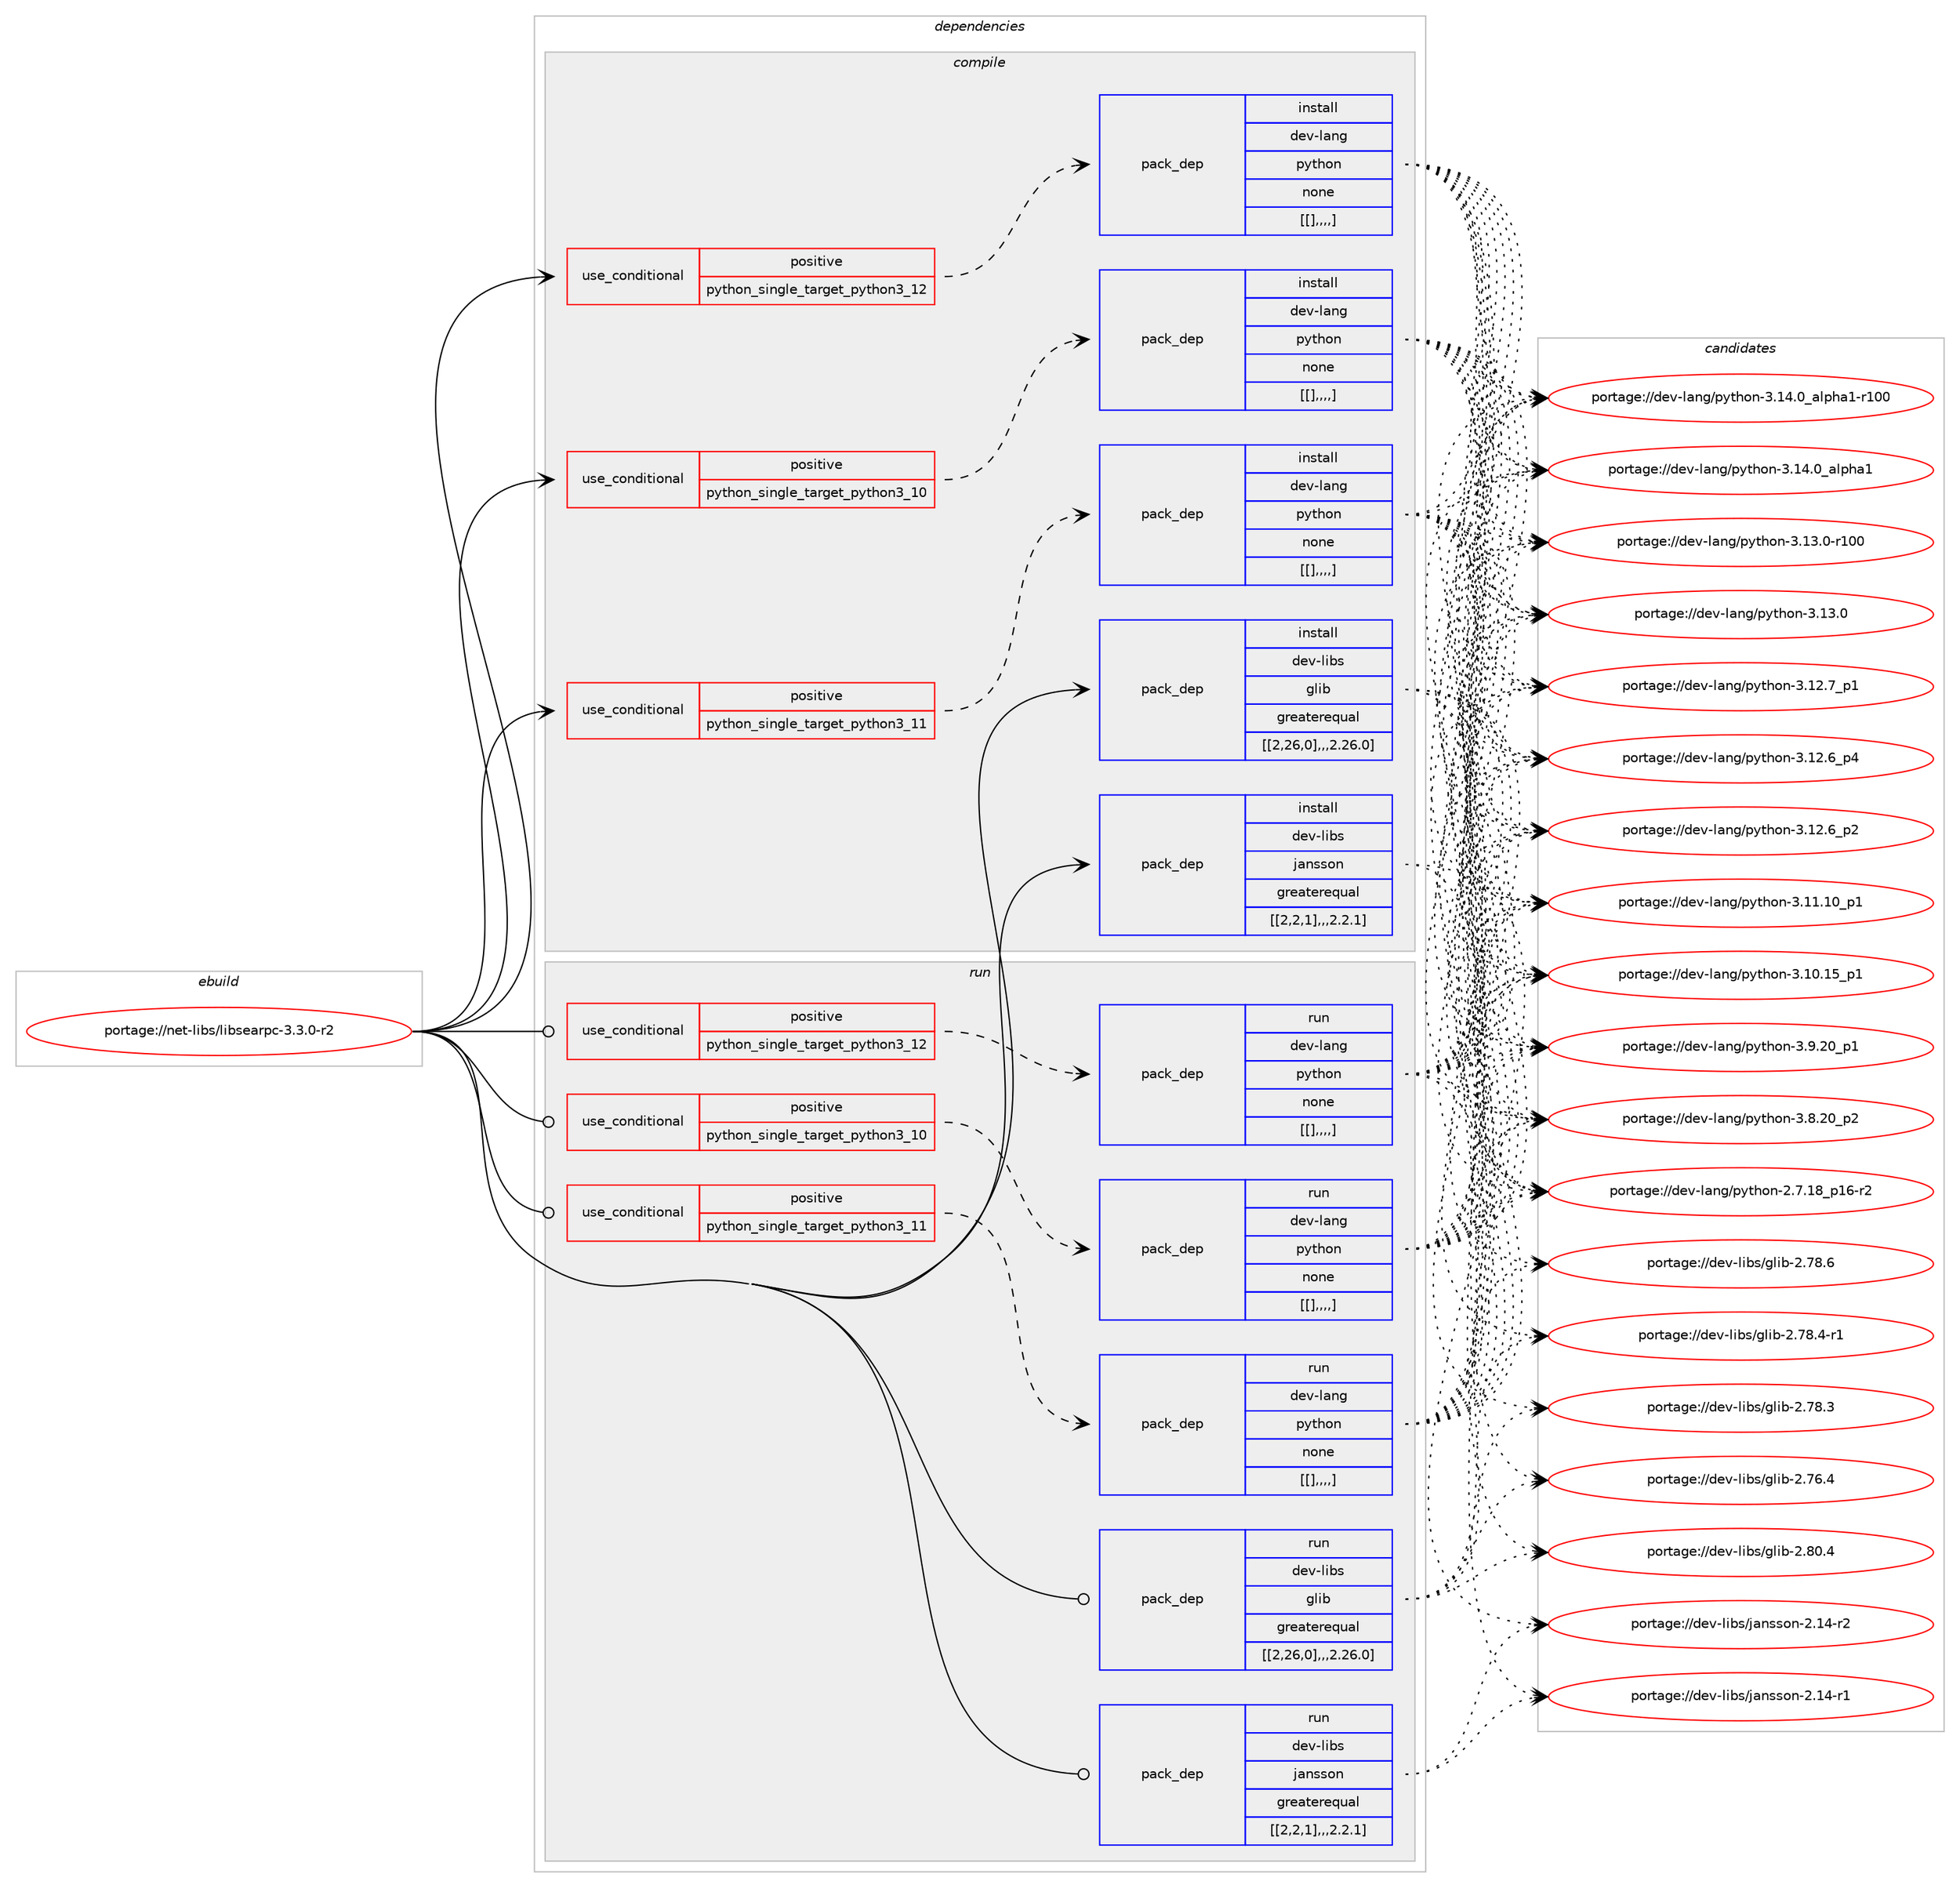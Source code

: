 digraph prolog {

# *************
# Graph options
# *************

newrank=true;
concentrate=true;
compound=true;
graph [rankdir=LR,fontname=Helvetica,fontsize=10,ranksep=1.5];#, ranksep=2.5, nodesep=0.2];
edge  [arrowhead=vee];
node  [fontname=Helvetica,fontsize=10];

# **********
# The ebuild
# **********

subgraph cluster_leftcol {
color=gray;
label=<<i>ebuild</i>>;
id [label="portage://net-libs/libsearpc-3.3.0-r2", color=red, width=4, href="../net-libs/libsearpc-3.3.0-r2.svg"];
}

# ****************
# The dependencies
# ****************

subgraph cluster_midcol {
color=gray;
label=<<i>dependencies</i>>;
subgraph cluster_compile {
fillcolor="#eeeeee";
style=filled;
label=<<i>compile</i>>;
subgraph cond100655 {
dependency384110 [label=<<TABLE BORDER="0" CELLBORDER="1" CELLSPACING="0" CELLPADDING="4"><TR><TD ROWSPAN="3" CELLPADDING="10">use_conditional</TD></TR><TR><TD>positive</TD></TR><TR><TD>python_single_target_python3_10</TD></TR></TABLE>>, shape=none, color=red];
subgraph pack280503 {
dependency384135 [label=<<TABLE BORDER="0" CELLBORDER="1" CELLSPACING="0" CELLPADDING="4" WIDTH="220"><TR><TD ROWSPAN="6" CELLPADDING="30">pack_dep</TD></TR><TR><TD WIDTH="110">install</TD></TR><TR><TD>dev-lang</TD></TR><TR><TD>python</TD></TR><TR><TD>none</TD></TR><TR><TD>[[],,,,]</TD></TR></TABLE>>, shape=none, color=blue];
}
dependency384110:e -> dependency384135:w [weight=20,style="dashed",arrowhead="vee"];
}
id:e -> dependency384110:w [weight=20,style="solid",arrowhead="vee"];
subgraph cond100665 {
dependency384153 [label=<<TABLE BORDER="0" CELLBORDER="1" CELLSPACING="0" CELLPADDING="4"><TR><TD ROWSPAN="3" CELLPADDING="10">use_conditional</TD></TR><TR><TD>positive</TD></TR><TR><TD>python_single_target_python3_11</TD></TR></TABLE>>, shape=none, color=red];
subgraph pack280578 {
dependency384218 [label=<<TABLE BORDER="0" CELLBORDER="1" CELLSPACING="0" CELLPADDING="4" WIDTH="220"><TR><TD ROWSPAN="6" CELLPADDING="30">pack_dep</TD></TR><TR><TD WIDTH="110">install</TD></TR><TR><TD>dev-lang</TD></TR><TR><TD>python</TD></TR><TR><TD>none</TD></TR><TR><TD>[[],,,,]</TD></TR></TABLE>>, shape=none, color=blue];
}
dependency384153:e -> dependency384218:w [weight=20,style="dashed",arrowhead="vee"];
}
id:e -> dependency384153:w [weight=20,style="solid",arrowhead="vee"];
subgraph cond100698 {
dependency384246 [label=<<TABLE BORDER="0" CELLBORDER="1" CELLSPACING="0" CELLPADDING="4"><TR><TD ROWSPAN="3" CELLPADDING="10">use_conditional</TD></TR><TR><TD>positive</TD></TR><TR><TD>python_single_target_python3_12</TD></TR></TABLE>>, shape=none, color=red];
subgraph pack280599 {
dependency384276 [label=<<TABLE BORDER="0" CELLBORDER="1" CELLSPACING="0" CELLPADDING="4" WIDTH="220"><TR><TD ROWSPAN="6" CELLPADDING="30">pack_dep</TD></TR><TR><TD WIDTH="110">install</TD></TR><TR><TD>dev-lang</TD></TR><TR><TD>python</TD></TR><TR><TD>none</TD></TR><TR><TD>[[],,,,]</TD></TR></TABLE>>, shape=none, color=blue];
}
dependency384246:e -> dependency384276:w [weight=20,style="dashed",arrowhead="vee"];
}
id:e -> dependency384246:w [weight=20,style="solid",arrowhead="vee"];
subgraph pack280620 {
dependency384284 [label=<<TABLE BORDER="0" CELLBORDER="1" CELLSPACING="0" CELLPADDING="4" WIDTH="220"><TR><TD ROWSPAN="6" CELLPADDING="30">pack_dep</TD></TR><TR><TD WIDTH="110">install</TD></TR><TR><TD>dev-libs</TD></TR><TR><TD>glib</TD></TR><TR><TD>greaterequal</TD></TR><TR><TD>[[2,26,0],,,2.26.0]</TD></TR></TABLE>>, shape=none, color=blue];
}
id:e -> dependency384284:w [weight=20,style="solid",arrowhead="vee"];
subgraph pack280633 {
dependency384351 [label=<<TABLE BORDER="0" CELLBORDER="1" CELLSPACING="0" CELLPADDING="4" WIDTH="220"><TR><TD ROWSPAN="6" CELLPADDING="30">pack_dep</TD></TR><TR><TD WIDTH="110">install</TD></TR><TR><TD>dev-libs</TD></TR><TR><TD>jansson</TD></TR><TR><TD>greaterequal</TD></TR><TR><TD>[[2,2,1],,,2.2.1]</TD></TR></TABLE>>, shape=none, color=blue];
}
id:e -> dependency384351:w [weight=20,style="solid",arrowhead="vee"];
}
subgraph cluster_compileandrun {
fillcolor="#eeeeee";
style=filled;
label=<<i>compile and run</i>>;
}
subgraph cluster_run {
fillcolor="#eeeeee";
style=filled;
label=<<i>run</i>>;
subgraph cond100745 {
dependency384356 [label=<<TABLE BORDER="0" CELLBORDER="1" CELLSPACING="0" CELLPADDING="4"><TR><TD ROWSPAN="3" CELLPADDING="10">use_conditional</TD></TR><TR><TD>positive</TD></TR><TR><TD>python_single_target_python3_10</TD></TR></TABLE>>, shape=none, color=red];
subgraph pack280675 {
dependency384389 [label=<<TABLE BORDER="0" CELLBORDER="1" CELLSPACING="0" CELLPADDING="4" WIDTH="220"><TR><TD ROWSPAN="6" CELLPADDING="30">pack_dep</TD></TR><TR><TD WIDTH="110">run</TD></TR><TR><TD>dev-lang</TD></TR><TR><TD>python</TD></TR><TR><TD>none</TD></TR><TR><TD>[[],,,,]</TD></TR></TABLE>>, shape=none, color=blue];
}
dependency384356:e -> dependency384389:w [weight=20,style="dashed",arrowhead="vee"];
}
id:e -> dependency384356:w [weight=20,style="solid",arrowhead="odot"];
subgraph cond100764 {
dependency384395 [label=<<TABLE BORDER="0" CELLBORDER="1" CELLSPACING="0" CELLPADDING="4"><TR><TD ROWSPAN="3" CELLPADDING="10">use_conditional</TD></TR><TR><TD>positive</TD></TR><TR><TD>python_single_target_python3_11</TD></TR></TABLE>>, shape=none, color=red];
subgraph pack280692 {
dependency384434 [label=<<TABLE BORDER="0" CELLBORDER="1" CELLSPACING="0" CELLPADDING="4" WIDTH="220"><TR><TD ROWSPAN="6" CELLPADDING="30">pack_dep</TD></TR><TR><TD WIDTH="110">run</TD></TR><TR><TD>dev-lang</TD></TR><TR><TD>python</TD></TR><TR><TD>none</TD></TR><TR><TD>[[],,,,]</TD></TR></TABLE>>, shape=none, color=blue];
}
dependency384395:e -> dependency384434:w [weight=20,style="dashed",arrowhead="vee"];
}
id:e -> dependency384395:w [weight=20,style="solid",arrowhead="odot"];
subgraph cond100790 {
dependency384476 [label=<<TABLE BORDER="0" CELLBORDER="1" CELLSPACING="0" CELLPADDING="4"><TR><TD ROWSPAN="3" CELLPADDING="10">use_conditional</TD></TR><TR><TD>positive</TD></TR><TR><TD>python_single_target_python3_12</TD></TR></TABLE>>, shape=none, color=red];
subgraph pack280752 {
dependency384497 [label=<<TABLE BORDER="0" CELLBORDER="1" CELLSPACING="0" CELLPADDING="4" WIDTH="220"><TR><TD ROWSPAN="6" CELLPADDING="30">pack_dep</TD></TR><TR><TD WIDTH="110">run</TD></TR><TR><TD>dev-lang</TD></TR><TR><TD>python</TD></TR><TR><TD>none</TD></TR><TR><TD>[[],,,,]</TD></TR></TABLE>>, shape=none, color=blue];
}
dependency384476:e -> dependency384497:w [weight=20,style="dashed",arrowhead="vee"];
}
id:e -> dependency384476:w [weight=20,style="solid",arrowhead="odot"];
subgraph pack280768 {
dependency384517 [label=<<TABLE BORDER="0" CELLBORDER="1" CELLSPACING="0" CELLPADDING="4" WIDTH="220"><TR><TD ROWSPAN="6" CELLPADDING="30">pack_dep</TD></TR><TR><TD WIDTH="110">run</TD></TR><TR><TD>dev-libs</TD></TR><TR><TD>glib</TD></TR><TR><TD>greaterequal</TD></TR><TR><TD>[[2,26,0],,,2.26.0]</TD></TR></TABLE>>, shape=none, color=blue];
}
id:e -> dependency384517:w [weight=20,style="solid",arrowhead="odot"];
subgraph pack280796 {
dependency384557 [label=<<TABLE BORDER="0" CELLBORDER="1" CELLSPACING="0" CELLPADDING="4" WIDTH="220"><TR><TD ROWSPAN="6" CELLPADDING="30">pack_dep</TD></TR><TR><TD WIDTH="110">run</TD></TR><TR><TD>dev-libs</TD></TR><TR><TD>jansson</TD></TR><TR><TD>greaterequal</TD></TR><TR><TD>[[2,2,1],,,2.2.1]</TD></TR></TABLE>>, shape=none, color=blue];
}
id:e -> dependency384557:w [weight=20,style="solid",arrowhead="odot"];
}
}

# **************
# The candidates
# **************

subgraph cluster_choices {
rank=same;
color=gray;
label=<<i>candidates</i>>;

subgraph choice280291 {
color=black;
nodesep=1;
choice100101118451089711010347112121116104111110455146495246489597108112104974945114494848 [label="portage://dev-lang/python-3.14.0_alpha1-r100", color=red, width=4,href="../dev-lang/python-3.14.0_alpha1-r100.svg"];
choice1001011184510897110103471121211161041111104551464952464895971081121049749 [label="portage://dev-lang/python-3.14.0_alpha1", color=red, width=4,href="../dev-lang/python-3.14.0_alpha1.svg"];
choice1001011184510897110103471121211161041111104551464951464845114494848 [label="portage://dev-lang/python-3.13.0-r100", color=red, width=4,href="../dev-lang/python-3.13.0-r100.svg"];
choice10010111845108971101034711212111610411111045514649514648 [label="portage://dev-lang/python-3.13.0", color=red, width=4,href="../dev-lang/python-3.13.0.svg"];
choice100101118451089711010347112121116104111110455146495046559511249 [label="portage://dev-lang/python-3.12.7_p1", color=red, width=4,href="../dev-lang/python-3.12.7_p1.svg"];
choice100101118451089711010347112121116104111110455146495046549511252 [label="portage://dev-lang/python-3.12.6_p4", color=red, width=4,href="../dev-lang/python-3.12.6_p4.svg"];
choice100101118451089711010347112121116104111110455146495046549511250 [label="portage://dev-lang/python-3.12.6_p2", color=red, width=4,href="../dev-lang/python-3.12.6_p2.svg"];
choice10010111845108971101034711212111610411111045514649494649489511249 [label="portage://dev-lang/python-3.11.10_p1", color=red, width=4,href="../dev-lang/python-3.11.10_p1.svg"];
choice10010111845108971101034711212111610411111045514649484649539511249 [label="portage://dev-lang/python-3.10.15_p1", color=red, width=4,href="../dev-lang/python-3.10.15_p1.svg"];
choice100101118451089711010347112121116104111110455146574650489511249 [label="portage://dev-lang/python-3.9.20_p1", color=red, width=4,href="../dev-lang/python-3.9.20_p1.svg"];
choice100101118451089711010347112121116104111110455146564650489511250 [label="portage://dev-lang/python-3.8.20_p2", color=red, width=4,href="../dev-lang/python-3.8.20_p2.svg"];
choice100101118451089711010347112121116104111110455046554649569511249544511450 [label="portage://dev-lang/python-2.7.18_p16-r2", color=red, width=4,href="../dev-lang/python-2.7.18_p16-r2.svg"];
dependency384135:e -> choice100101118451089711010347112121116104111110455146495246489597108112104974945114494848:w [style=dotted,weight="100"];
dependency384135:e -> choice1001011184510897110103471121211161041111104551464952464895971081121049749:w [style=dotted,weight="100"];
dependency384135:e -> choice1001011184510897110103471121211161041111104551464951464845114494848:w [style=dotted,weight="100"];
dependency384135:e -> choice10010111845108971101034711212111610411111045514649514648:w [style=dotted,weight="100"];
dependency384135:e -> choice100101118451089711010347112121116104111110455146495046559511249:w [style=dotted,weight="100"];
dependency384135:e -> choice100101118451089711010347112121116104111110455146495046549511252:w [style=dotted,weight="100"];
dependency384135:e -> choice100101118451089711010347112121116104111110455146495046549511250:w [style=dotted,weight="100"];
dependency384135:e -> choice10010111845108971101034711212111610411111045514649494649489511249:w [style=dotted,weight="100"];
dependency384135:e -> choice10010111845108971101034711212111610411111045514649484649539511249:w [style=dotted,weight="100"];
dependency384135:e -> choice100101118451089711010347112121116104111110455146574650489511249:w [style=dotted,weight="100"];
dependency384135:e -> choice100101118451089711010347112121116104111110455146564650489511250:w [style=dotted,weight="100"];
dependency384135:e -> choice100101118451089711010347112121116104111110455046554649569511249544511450:w [style=dotted,weight="100"];
}
subgraph choice280300 {
color=black;
nodesep=1;
choice100101118451089711010347112121116104111110455146495246489597108112104974945114494848 [label="portage://dev-lang/python-3.14.0_alpha1-r100", color=red, width=4,href="../dev-lang/python-3.14.0_alpha1-r100.svg"];
choice1001011184510897110103471121211161041111104551464952464895971081121049749 [label="portage://dev-lang/python-3.14.0_alpha1", color=red, width=4,href="../dev-lang/python-3.14.0_alpha1.svg"];
choice1001011184510897110103471121211161041111104551464951464845114494848 [label="portage://dev-lang/python-3.13.0-r100", color=red, width=4,href="../dev-lang/python-3.13.0-r100.svg"];
choice10010111845108971101034711212111610411111045514649514648 [label="portage://dev-lang/python-3.13.0", color=red, width=4,href="../dev-lang/python-3.13.0.svg"];
choice100101118451089711010347112121116104111110455146495046559511249 [label="portage://dev-lang/python-3.12.7_p1", color=red, width=4,href="../dev-lang/python-3.12.7_p1.svg"];
choice100101118451089711010347112121116104111110455146495046549511252 [label="portage://dev-lang/python-3.12.6_p4", color=red, width=4,href="../dev-lang/python-3.12.6_p4.svg"];
choice100101118451089711010347112121116104111110455146495046549511250 [label="portage://dev-lang/python-3.12.6_p2", color=red, width=4,href="../dev-lang/python-3.12.6_p2.svg"];
choice10010111845108971101034711212111610411111045514649494649489511249 [label="portage://dev-lang/python-3.11.10_p1", color=red, width=4,href="../dev-lang/python-3.11.10_p1.svg"];
choice10010111845108971101034711212111610411111045514649484649539511249 [label="portage://dev-lang/python-3.10.15_p1", color=red, width=4,href="../dev-lang/python-3.10.15_p1.svg"];
choice100101118451089711010347112121116104111110455146574650489511249 [label="portage://dev-lang/python-3.9.20_p1", color=red, width=4,href="../dev-lang/python-3.9.20_p1.svg"];
choice100101118451089711010347112121116104111110455146564650489511250 [label="portage://dev-lang/python-3.8.20_p2", color=red, width=4,href="../dev-lang/python-3.8.20_p2.svg"];
choice100101118451089711010347112121116104111110455046554649569511249544511450 [label="portage://dev-lang/python-2.7.18_p16-r2", color=red, width=4,href="../dev-lang/python-2.7.18_p16-r2.svg"];
dependency384218:e -> choice100101118451089711010347112121116104111110455146495246489597108112104974945114494848:w [style=dotted,weight="100"];
dependency384218:e -> choice1001011184510897110103471121211161041111104551464952464895971081121049749:w [style=dotted,weight="100"];
dependency384218:e -> choice1001011184510897110103471121211161041111104551464951464845114494848:w [style=dotted,weight="100"];
dependency384218:e -> choice10010111845108971101034711212111610411111045514649514648:w [style=dotted,weight="100"];
dependency384218:e -> choice100101118451089711010347112121116104111110455146495046559511249:w [style=dotted,weight="100"];
dependency384218:e -> choice100101118451089711010347112121116104111110455146495046549511252:w [style=dotted,weight="100"];
dependency384218:e -> choice100101118451089711010347112121116104111110455146495046549511250:w [style=dotted,weight="100"];
dependency384218:e -> choice10010111845108971101034711212111610411111045514649494649489511249:w [style=dotted,weight="100"];
dependency384218:e -> choice10010111845108971101034711212111610411111045514649484649539511249:w [style=dotted,weight="100"];
dependency384218:e -> choice100101118451089711010347112121116104111110455146574650489511249:w [style=dotted,weight="100"];
dependency384218:e -> choice100101118451089711010347112121116104111110455146564650489511250:w [style=dotted,weight="100"];
dependency384218:e -> choice100101118451089711010347112121116104111110455046554649569511249544511450:w [style=dotted,weight="100"];
}
subgraph choice280312 {
color=black;
nodesep=1;
choice100101118451089711010347112121116104111110455146495246489597108112104974945114494848 [label="portage://dev-lang/python-3.14.0_alpha1-r100", color=red, width=4,href="../dev-lang/python-3.14.0_alpha1-r100.svg"];
choice1001011184510897110103471121211161041111104551464952464895971081121049749 [label="portage://dev-lang/python-3.14.0_alpha1", color=red, width=4,href="../dev-lang/python-3.14.0_alpha1.svg"];
choice1001011184510897110103471121211161041111104551464951464845114494848 [label="portage://dev-lang/python-3.13.0-r100", color=red, width=4,href="../dev-lang/python-3.13.0-r100.svg"];
choice10010111845108971101034711212111610411111045514649514648 [label="portage://dev-lang/python-3.13.0", color=red, width=4,href="../dev-lang/python-3.13.0.svg"];
choice100101118451089711010347112121116104111110455146495046559511249 [label="portage://dev-lang/python-3.12.7_p1", color=red, width=4,href="../dev-lang/python-3.12.7_p1.svg"];
choice100101118451089711010347112121116104111110455146495046549511252 [label="portage://dev-lang/python-3.12.6_p4", color=red, width=4,href="../dev-lang/python-3.12.6_p4.svg"];
choice100101118451089711010347112121116104111110455146495046549511250 [label="portage://dev-lang/python-3.12.6_p2", color=red, width=4,href="../dev-lang/python-3.12.6_p2.svg"];
choice10010111845108971101034711212111610411111045514649494649489511249 [label="portage://dev-lang/python-3.11.10_p1", color=red, width=4,href="../dev-lang/python-3.11.10_p1.svg"];
choice10010111845108971101034711212111610411111045514649484649539511249 [label="portage://dev-lang/python-3.10.15_p1", color=red, width=4,href="../dev-lang/python-3.10.15_p1.svg"];
choice100101118451089711010347112121116104111110455146574650489511249 [label="portage://dev-lang/python-3.9.20_p1", color=red, width=4,href="../dev-lang/python-3.9.20_p1.svg"];
choice100101118451089711010347112121116104111110455146564650489511250 [label="portage://dev-lang/python-3.8.20_p2", color=red, width=4,href="../dev-lang/python-3.8.20_p2.svg"];
choice100101118451089711010347112121116104111110455046554649569511249544511450 [label="portage://dev-lang/python-2.7.18_p16-r2", color=red, width=4,href="../dev-lang/python-2.7.18_p16-r2.svg"];
dependency384276:e -> choice100101118451089711010347112121116104111110455146495246489597108112104974945114494848:w [style=dotted,weight="100"];
dependency384276:e -> choice1001011184510897110103471121211161041111104551464952464895971081121049749:w [style=dotted,weight="100"];
dependency384276:e -> choice1001011184510897110103471121211161041111104551464951464845114494848:w [style=dotted,weight="100"];
dependency384276:e -> choice10010111845108971101034711212111610411111045514649514648:w [style=dotted,weight="100"];
dependency384276:e -> choice100101118451089711010347112121116104111110455146495046559511249:w [style=dotted,weight="100"];
dependency384276:e -> choice100101118451089711010347112121116104111110455146495046549511252:w [style=dotted,weight="100"];
dependency384276:e -> choice100101118451089711010347112121116104111110455146495046549511250:w [style=dotted,weight="100"];
dependency384276:e -> choice10010111845108971101034711212111610411111045514649494649489511249:w [style=dotted,weight="100"];
dependency384276:e -> choice10010111845108971101034711212111610411111045514649484649539511249:w [style=dotted,weight="100"];
dependency384276:e -> choice100101118451089711010347112121116104111110455146574650489511249:w [style=dotted,weight="100"];
dependency384276:e -> choice100101118451089711010347112121116104111110455146564650489511250:w [style=dotted,weight="100"];
dependency384276:e -> choice100101118451089711010347112121116104111110455046554649569511249544511450:w [style=dotted,weight="100"];
}
subgraph choice280342 {
color=black;
nodesep=1;
choice1001011184510810598115471031081059845504656484652 [label="portage://dev-libs/glib-2.80.4", color=red, width=4,href="../dev-libs/glib-2.80.4.svg"];
choice1001011184510810598115471031081059845504655564654 [label="portage://dev-libs/glib-2.78.6", color=red, width=4,href="../dev-libs/glib-2.78.6.svg"];
choice10010111845108105981154710310810598455046555646524511449 [label="portage://dev-libs/glib-2.78.4-r1", color=red, width=4,href="../dev-libs/glib-2.78.4-r1.svg"];
choice1001011184510810598115471031081059845504655564651 [label="portage://dev-libs/glib-2.78.3", color=red, width=4,href="../dev-libs/glib-2.78.3.svg"];
choice1001011184510810598115471031081059845504655544652 [label="portage://dev-libs/glib-2.76.4", color=red, width=4,href="../dev-libs/glib-2.76.4.svg"];
dependency384284:e -> choice1001011184510810598115471031081059845504656484652:w [style=dotted,weight="100"];
dependency384284:e -> choice1001011184510810598115471031081059845504655564654:w [style=dotted,weight="100"];
dependency384284:e -> choice10010111845108105981154710310810598455046555646524511449:w [style=dotted,weight="100"];
dependency384284:e -> choice1001011184510810598115471031081059845504655564651:w [style=dotted,weight="100"];
dependency384284:e -> choice1001011184510810598115471031081059845504655544652:w [style=dotted,weight="100"];
}
subgraph choice280354 {
color=black;
nodesep=1;
choice1001011184510810598115471069711011511511111045504649524511450 [label="portage://dev-libs/jansson-2.14-r2", color=red, width=4,href="../dev-libs/jansson-2.14-r2.svg"];
choice1001011184510810598115471069711011511511111045504649524511449 [label="portage://dev-libs/jansson-2.14-r1", color=red, width=4,href="../dev-libs/jansson-2.14-r1.svg"];
dependency384351:e -> choice1001011184510810598115471069711011511511111045504649524511450:w [style=dotted,weight="100"];
dependency384351:e -> choice1001011184510810598115471069711011511511111045504649524511449:w [style=dotted,weight="100"];
}
subgraph choice280375 {
color=black;
nodesep=1;
choice100101118451089711010347112121116104111110455146495246489597108112104974945114494848 [label="portage://dev-lang/python-3.14.0_alpha1-r100", color=red, width=4,href="../dev-lang/python-3.14.0_alpha1-r100.svg"];
choice1001011184510897110103471121211161041111104551464952464895971081121049749 [label="portage://dev-lang/python-3.14.0_alpha1", color=red, width=4,href="../dev-lang/python-3.14.0_alpha1.svg"];
choice1001011184510897110103471121211161041111104551464951464845114494848 [label="portage://dev-lang/python-3.13.0-r100", color=red, width=4,href="../dev-lang/python-3.13.0-r100.svg"];
choice10010111845108971101034711212111610411111045514649514648 [label="portage://dev-lang/python-3.13.0", color=red, width=4,href="../dev-lang/python-3.13.0.svg"];
choice100101118451089711010347112121116104111110455146495046559511249 [label="portage://dev-lang/python-3.12.7_p1", color=red, width=4,href="../dev-lang/python-3.12.7_p1.svg"];
choice100101118451089711010347112121116104111110455146495046549511252 [label="portage://dev-lang/python-3.12.6_p4", color=red, width=4,href="../dev-lang/python-3.12.6_p4.svg"];
choice100101118451089711010347112121116104111110455146495046549511250 [label="portage://dev-lang/python-3.12.6_p2", color=red, width=4,href="../dev-lang/python-3.12.6_p2.svg"];
choice10010111845108971101034711212111610411111045514649494649489511249 [label="portage://dev-lang/python-3.11.10_p1", color=red, width=4,href="../dev-lang/python-3.11.10_p1.svg"];
choice10010111845108971101034711212111610411111045514649484649539511249 [label="portage://dev-lang/python-3.10.15_p1", color=red, width=4,href="../dev-lang/python-3.10.15_p1.svg"];
choice100101118451089711010347112121116104111110455146574650489511249 [label="portage://dev-lang/python-3.9.20_p1", color=red, width=4,href="../dev-lang/python-3.9.20_p1.svg"];
choice100101118451089711010347112121116104111110455146564650489511250 [label="portage://dev-lang/python-3.8.20_p2", color=red, width=4,href="../dev-lang/python-3.8.20_p2.svg"];
choice100101118451089711010347112121116104111110455046554649569511249544511450 [label="portage://dev-lang/python-2.7.18_p16-r2", color=red, width=4,href="../dev-lang/python-2.7.18_p16-r2.svg"];
dependency384389:e -> choice100101118451089711010347112121116104111110455146495246489597108112104974945114494848:w [style=dotted,weight="100"];
dependency384389:e -> choice1001011184510897110103471121211161041111104551464952464895971081121049749:w [style=dotted,weight="100"];
dependency384389:e -> choice1001011184510897110103471121211161041111104551464951464845114494848:w [style=dotted,weight="100"];
dependency384389:e -> choice10010111845108971101034711212111610411111045514649514648:w [style=dotted,weight="100"];
dependency384389:e -> choice100101118451089711010347112121116104111110455146495046559511249:w [style=dotted,weight="100"];
dependency384389:e -> choice100101118451089711010347112121116104111110455146495046549511252:w [style=dotted,weight="100"];
dependency384389:e -> choice100101118451089711010347112121116104111110455146495046549511250:w [style=dotted,weight="100"];
dependency384389:e -> choice10010111845108971101034711212111610411111045514649494649489511249:w [style=dotted,weight="100"];
dependency384389:e -> choice10010111845108971101034711212111610411111045514649484649539511249:w [style=dotted,weight="100"];
dependency384389:e -> choice100101118451089711010347112121116104111110455146574650489511249:w [style=dotted,weight="100"];
dependency384389:e -> choice100101118451089711010347112121116104111110455146564650489511250:w [style=dotted,weight="100"];
dependency384389:e -> choice100101118451089711010347112121116104111110455046554649569511249544511450:w [style=dotted,weight="100"];
}
subgraph choice280401 {
color=black;
nodesep=1;
choice100101118451089711010347112121116104111110455146495246489597108112104974945114494848 [label="portage://dev-lang/python-3.14.0_alpha1-r100", color=red, width=4,href="../dev-lang/python-3.14.0_alpha1-r100.svg"];
choice1001011184510897110103471121211161041111104551464952464895971081121049749 [label="portage://dev-lang/python-3.14.0_alpha1", color=red, width=4,href="../dev-lang/python-3.14.0_alpha1.svg"];
choice1001011184510897110103471121211161041111104551464951464845114494848 [label="portage://dev-lang/python-3.13.0-r100", color=red, width=4,href="../dev-lang/python-3.13.0-r100.svg"];
choice10010111845108971101034711212111610411111045514649514648 [label="portage://dev-lang/python-3.13.0", color=red, width=4,href="../dev-lang/python-3.13.0.svg"];
choice100101118451089711010347112121116104111110455146495046559511249 [label="portage://dev-lang/python-3.12.7_p1", color=red, width=4,href="../dev-lang/python-3.12.7_p1.svg"];
choice100101118451089711010347112121116104111110455146495046549511252 [label="portage://dev-lang/python-3.12.6_p4", color=red, width=4,href="../dev-lang/python-3.12.6_p4.svg"];
choice100101118451089711010347112121116104111110455146495046549511250 [label="portage://dev-lang/python-3.12.6_p2", color=red, width=4,href="../dev-lang/python-3.12.6_p2.svg"];
choice10010111845108971101034711212111610411111045514649494649489511249 [label="portage://dev-lang/python-3.11.10_p1", color=red, width=4,href="../dev-lang/python-3.11.10_p1.svg"];
choice10010111845108971101034711212111610411111045514649484649539511249 [label="portage://dev-lang/python-3.10.15_p1", color=red, width=4,href="../dev-lang/python-3.10.15_p1.svg"];
choice100101118451089711010347112121116104111110455146574650489511249 [label="portage://dev-lang/python-3.9.20_p1", color=red, width=4,href="../dev-lang/python-3.9.20_p1.svg"];
choice100101118451089711010347112121116104111110455146564650489511250 [label="portage://dev-lang/python-3.8.20_p2", color=red, width=4,href="../dev-lang/python-3.8.20_p2.svg"];
choice100101118451089711010347112121116104111110455046554649569511249544511450 [label="portage://dev-lang/python-2.7.18_p16-r2", color=red, width=4,href="../dev-lang/python-2.7.18_p16-r2.svg"];
dependency384434:e -> choice100101118451089711010347112121116104111110455146495246489597108112104974945114494848:w [style=dotted,weight="100"];
dependency384434:e -> choice1001011184510897110103471121211161041111104551464952464895971081121049749:w [style=dotted,weight="100"];
dependency384434:e -> choice1001011184510897110103471121211161041111104551464951464845114494848:w [style=dotted,weight="100"];
dependency384434:e -> choice10010111845108971101034711212111610411111045514649514648:w [style=dotted,weight="100"];
dependency384434:e -> choice100101118451089711010347112121116104111110455146495046559511249:w [style=dotted,weight="100"];
dependency384434:e -> choice100101118451089711010347112121116104111110455146495046549511252:w [style=dotted,weight="100"];
dependency384434:e -> choice100101118451089711010347112121116104111110455146495046549511250:w [style=dotted,weight="100"];
dependency384434:e -> choice10010111845108971101034711212111610411111045514649494649489511249:w [style=dotted,weight="100"];
dependency384434:e -> choice10010111845108971101034711212111610411111045514649484649539511249:w [style=dotted,weight="100"];
dependency384434:e -> choice100101118451089711010347112121116104111110455146574650489511249:w [style=dotted,weight="100"];
dependency384434:e -> choice100101118451089711010347112121116104111110455146564650489511250:w [style=dotted,weight="100"];
dependency384434:e -> choice100101118451089711010347112121116104111110455046554649569511249544511450:w [style=dotted,weight="100"];
}
subgraph choice280412 {
color=black;
nodesep=1;
choice100101118451089711010347112121116104111110455146495246489597108112104974945114494848 [label="portage://dev-lang/python-3.14.0_alpha1-r100", color=red, width=4,href="../dev-lang/python-3.14.0_alpha1-r100.svg"];
choice1001011184510897110103471121211161041111104551464952464895971081121049749 [label="portage://dev-lang/python-3.14.0_alpha1", color=red, width=4,href="../dev-lang/python-3.14.0_alpha1.svg"];
choice1001011184510897110103471121211161041111104551464951464845114494848 [label="portage://dev-lang/python-3.13.0-r100", color=red, width=4,href="../dev-lang/python-3.13.0-r100.svg"];
choice10010111845108971101034711212111610411111045514649514648 [label="portage://dev-lang/python-3.13.0", color=red, width=4,href="../dev-lang/python-3.13.0.svg"];
choice100101118451089711010347112121116104111110455146495046559511249 [label="portage://dev-lang/python-3.12.7_p1", color=red, width=4,href="../dev-lang/python-3.12.7_p1.svg"];
choice100101118451089711010347112121116104111110455146495046549511252 [label="portage://dev-lang/python-3.12.6_p4", color=red, width=4,href="../dev-lang/python-3.12.6_p4.svg"];
choice100101118451089711010347112121116104111110455146495046549511250 [label="portage://dev-lang/python-3.12.6_p2", color=red, width=4,href="../dev-lang/python-3.12.6_p2.svg"];
choice10010111845108971101034711212111610411111045514649494649489511249 [label="portage://dev-lang/python-3.11.10_p1", color=red, width=4,href="../dev-lang/python-3.11.10_p1.svg"];
choice10010111845108971101034711212111610411111045514649484649539511249 [label="portage://dev-lang/python-3.10.15_p1", color=red, width=4,href="../dev-lang/python-3.10.15_p1.svg"];
choice100101118451089711010347112121116104111110455146574650489511249 [label="portage://dev-lang/python-3.9.20_p1", color=red, width=4,href="../dev-lang/python-3.9.20_p1.svg"];
choice100101118451089711010347112121116104111110455146564650489511250 [label="portage://dev-lang/python-3.8.20_p2", color=red, width=4,href="../dev-lang/python-3.8.20_p2.svg"];
choice100101118451089711010347112121116104111110455046554649569511249544511450 [label="portage://dev-lang/python-2.7.18_p16-r2", color=red, width=4,href="../dev-lang/python-2.7.18_p16-r2.svg"];
dependency384497:e -> choice100101118451089711010347112121116104111110455146495246489597108112104974945114494848:w [style=dotted,weight="100"];
dependency384497:e -> choice1001011184510897110103471121211161041111104551464952464895971081121049749:w [style=dotted,weight="100"];
dependency384497:e -> choice1001011184510897110103471121211161041111104551464951464845114494848:w [style=dotted,weight="100"];
dependency384497:e -> choice10010111845108971101034711212111610411111045514649514648:w [style=dotted,weight="100"];
dependency384497:e -> choice100101118451089711010347112121116104111110455146495046559511249:w [style=dotted,weight="100"];
dependency384497:e -> choice100101118451089711010347112121116104111110455146495046549511252:w [style=dotted,weight="100"];
dependency384497:e -> choice100101118451089711010347112121116104111110455146495046549511250:w [style=dotted,weight="100"];
dependency384497:e -> choice10010111845108971101034711212111610411111045514649494649489511249:w [style=dotted,weight="100"];
dependency384497:e -> choice10010111845108971101034711212111610411111045514649484649539511249:w [style=dotted,weight="100"];
dependency384497:e -> choice100101118451089711010347112121116104111110455146574650489511249:w [style=dotted,weight="100"];
dependency384497:e -> choice100101118451089711010347112121116104111110455146564650489511250:w [style=dotted,weight="100"];
dependency384497:e -> choice100101118451089711010347112121116104111110455046554649569511249544511450:w [style=dotted,weight="100"];
}
subgraph choice280432 {
color=black;
nodesep=1;
choice1001011184510810598115471031081059845504656484652 [label="portage://dev-libs/glib-2.80.4", color=red, width=4,href="../dev-libs/glib-2.80.4.svg"];
choice1001011184510810598115471031081059845504655564654 [label="portage://dev-libs/glib-2.78.6", color=red, width=4,href="../dev-libs/glib-2.78.6.svg"];
choice10010111845108105981154710310810598455046555646524511449 [label="portage://dev-libs/glib-2.78.4-r1", color=red, width=4,href="../dev-libs/glib-2.78.4-r1.svg"];
choice1001011184510810598115471031081059845504655564651 [label="portage://dev-libs/glib-2.78.3", color=red, width=4,href="../dev-libs/glib-2.78.3.svg"];
choice1001011184510810598115471031081059845504655544652 [label="portage://dev-libs/glib-2.76.4", color=red, width=4,href="../dev-libs/glib-2.76.4.svg"];
dependency384517:e -> choice1001011184510810598115471031081059845504656484652:w [style=dotted,weight="100"];
dependency384517:e -> choice1001011184510810598115471031081059845504655564654:w [style=dotted,weight="100"];
dependency384517:e -> choice10010111845108105981154710310810598455046555646524511449:w [style=dotted,weight="100"];
dependency384517:e -> choice1001011184510810598115471031081059845504655564651:w [style=dotted,weight="100"];
dependency384517:e -> choice1001011184510810598115471031081059845504655544652:w [style=dotted,weight="100"];
}
subgraph choice280444 {
color=black;
nodesep=1;
choice1001011184510810598115471069711011511511111045504649524511450 [label="portage://dev-libs/jansson-2.14-r2", color=red, width=4,href="../dev-libs/jansson-2.14-r2.svg"];
choice1001011184510810598115471069711011511511111045504649524511449 [label="portage://dev-libs/jansson-2.14-r1", color=red, width=4,href="../dev-libs/jansson-2.14-r1.svg"];
dependency384557:e -> choice1001011184510810598115471069711011511511111045504649524511450:w [style=dotted,weight="100"];
dependency384557:e -> choice1001011184510810598115471069711011511511111045504649524511449:w [style=dotted,weight="100"];
}
}

}
